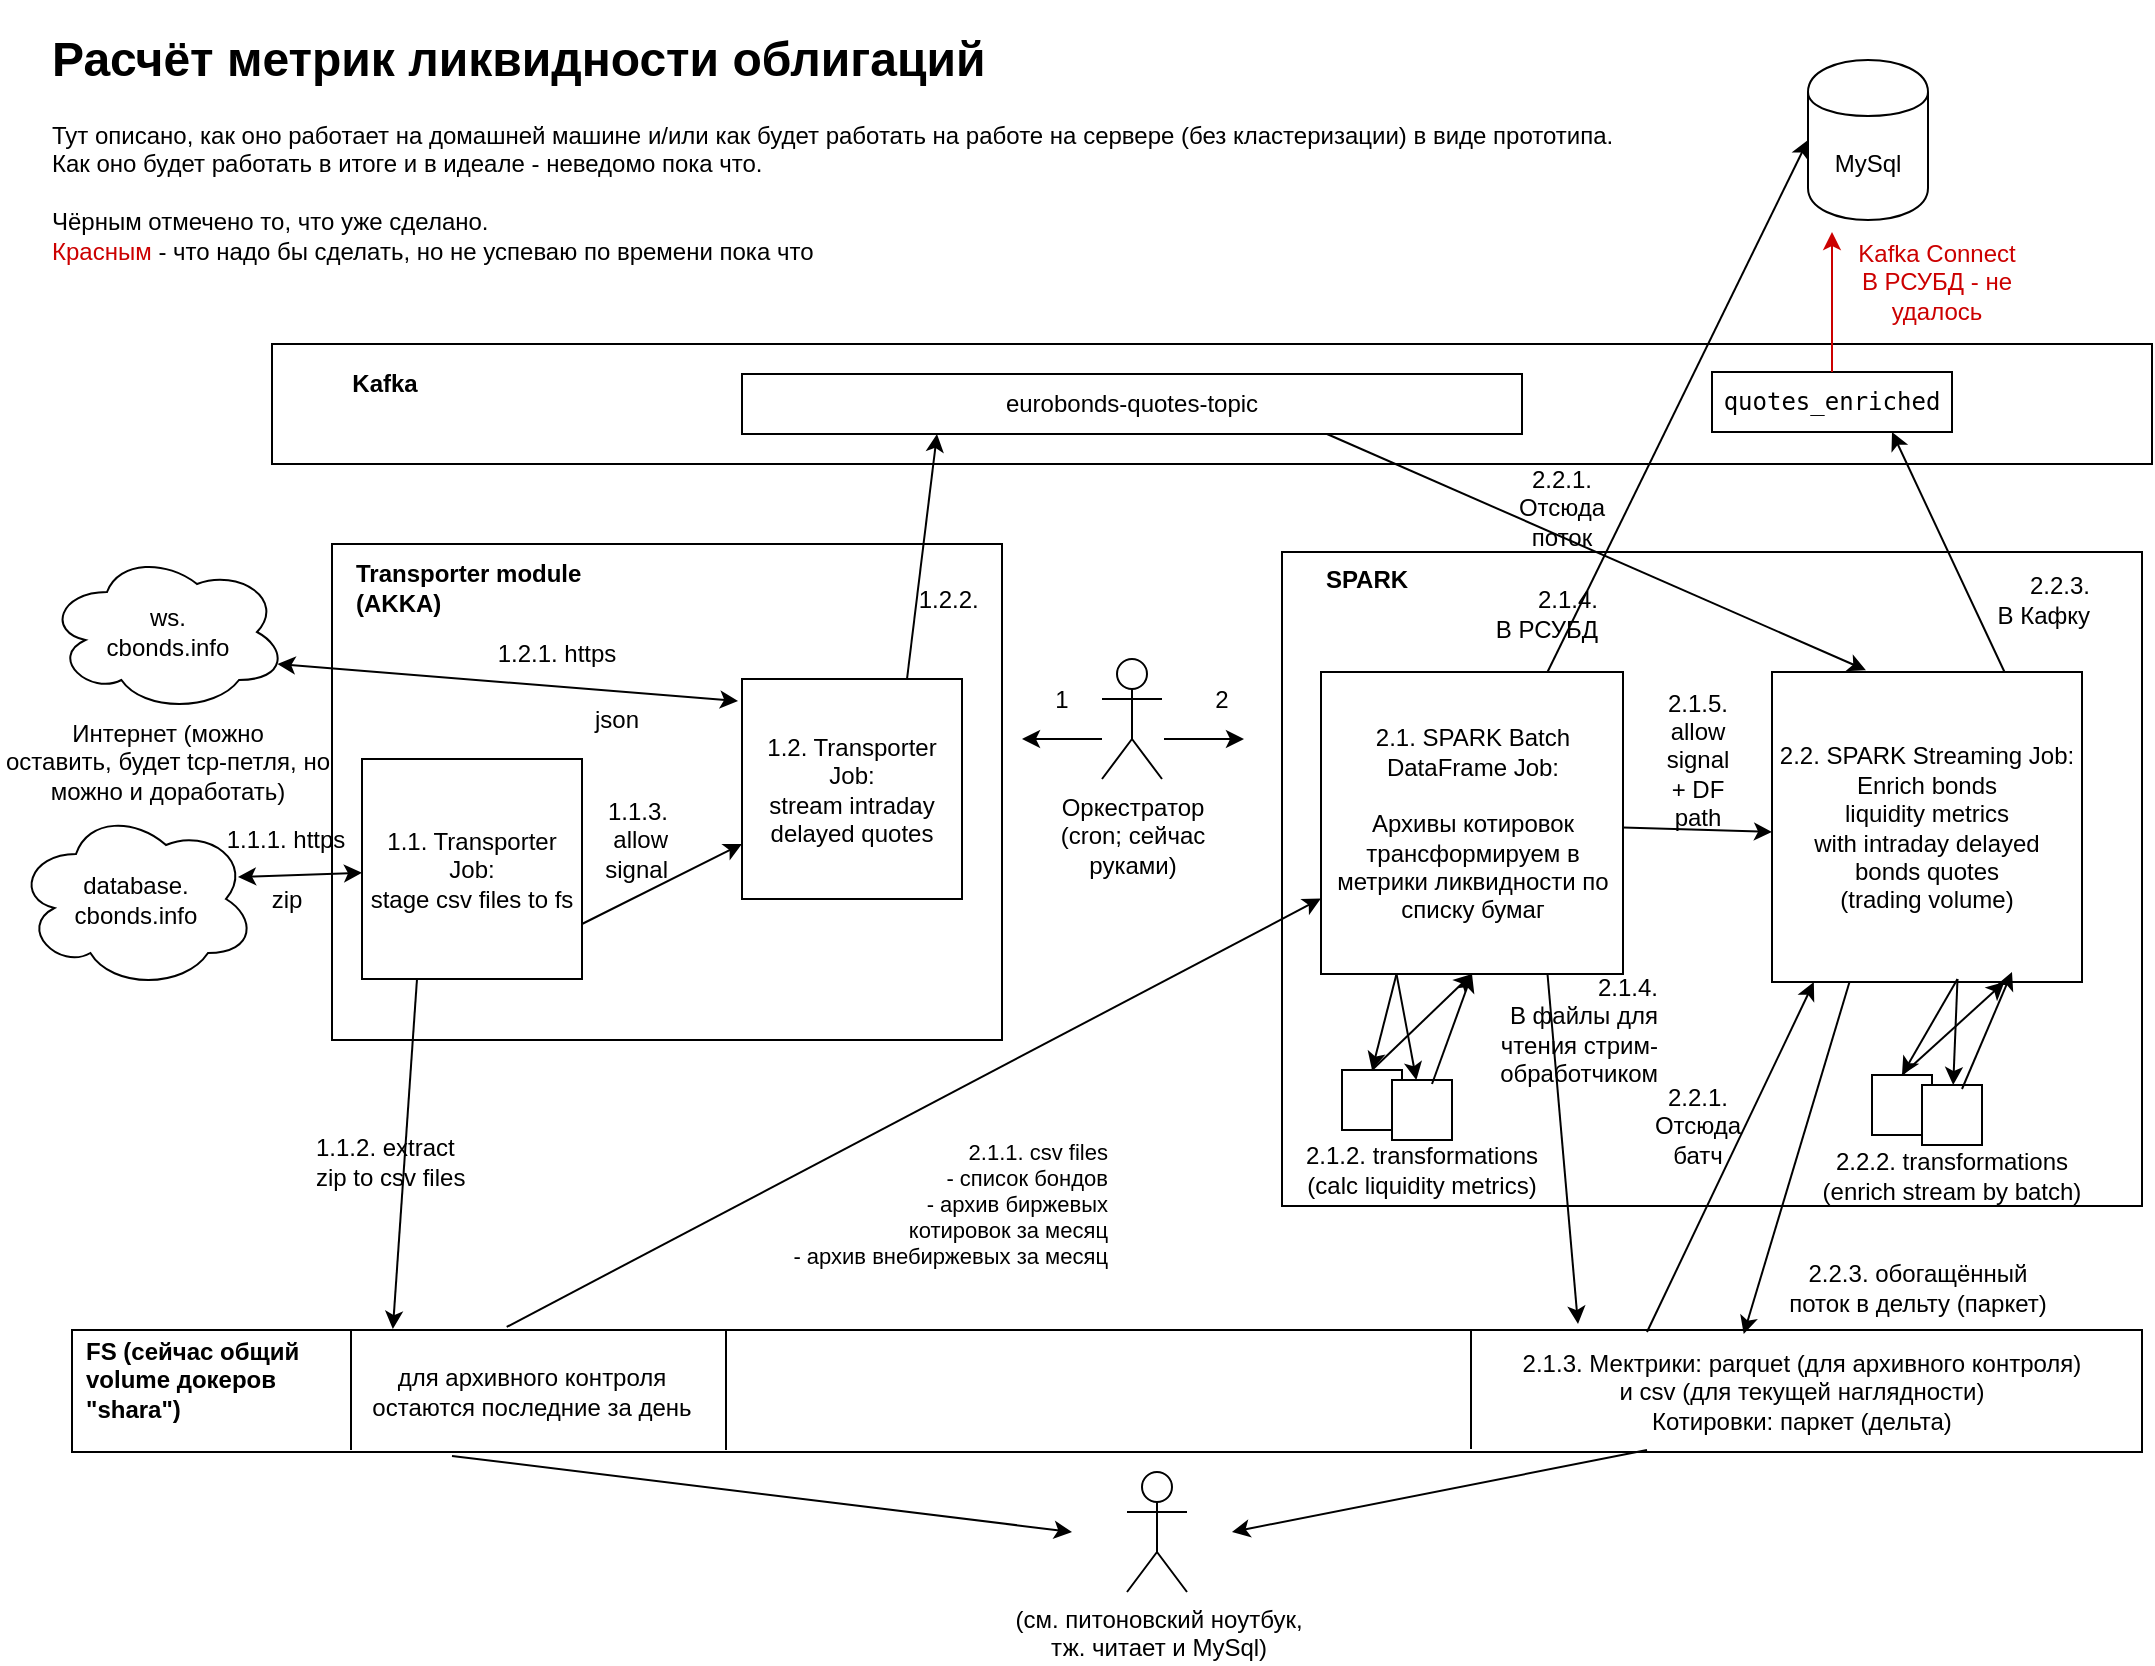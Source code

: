 <mxfile version="12.0.2" type="device" pages="1"><diagram name="Page-1" id="52a04d89-c75d-2922-d76d-85b35f80e030"><mxGraphModel dx="1341" dy="610" grid="1" gridSize="10" guides="1" tooltips="1" connect="1" arrows="1" fold="1" page="1" pageScale="1" pageWidth="1100" pageHeight="850" background="#ffffff" math="0" shadow="0"><root><mxCell id="0"/><mxCell id="1" parent="0"/><mxCell id="u4QCFXy-RTW34xqBZ_Ho-4" value="" style="rounded=0;whiteSpace=wrap;html=1;" parent="1" vertex="1"><mxGeometry x="170" y="276" width="335" height="248" as="geometry"/></mxCell><mxCell id="u4QCFXy-RTW34xqBZ_Ho-1" value="" style="rounded=0;whiteSpace=wrap;html=1;" parent="1" vertex="1"><mxGeometry x="40" y="669" width="1035" height="61" as="geometry"/></mxCell><mxCell id="u4QCFXy-RTW34xqBZ_Ho-2" value="1.1. Transporter Job:&lt;br&gt;stage csv files to fs" style="whiteSpace=wrap;html=1;aspect=fixed;" parent="1" vertex="1"><mxGeometry x="185" y="383.5" width="110" height="110" as="geometry"/></mxCell><mxCell id="u4QCFXy-RTW34xqBZ_Ho-5" value="Transporter module&lt;br&gt;(AKKA)" style="text;html=1;strokeColor=none;fillColor=none;align=left;verticalAlign=middle;whiteSpace=wrap;rounded=0;fontStyle=1" parent="1" vertex="1"><mxGeometry x="180" y="288" width="270" height="20" as="geometry"/></mxCell><mxCell id="u4QCFXy-RTW34xqBZ_Ho-6" value="Оркестратор&lt;br&gt;(cron; сейчас&lt;br&gt;руками)" style="shape=umlActor;verticalLabelPosition=bottom;labelBackgroundColor=#ffffff;verticalAlign=top;html=1;outlineConnect=0;" parent="1" vertex="1"><mxGeometry x="555" y="333.5" width="30" height="60" as="geometry"/></mxCell><mxCell id="u4QCFXy-RTW34xqBZ_Ho-7" value="" style="endArrow=classic;html=1;" parent="1" edge="1"><mxGeometry width="50" height="50" relative="1" as="geometry"><mxPoint x="555" y="373.5" as="sourcePoint"/><mxPoint x="515" y="373.5" as="targetPoint"/></mxGeometry></mxCell><mxCell id="u4QCFXy-RTW34xqBZ_Ho-8" value="database.&lt;br&gt;cbonds.info" style="ellipse;shape=cloud;whiteSpace=wrap;html=1;" parent="1" vertex="1"><mxGeometry x="12" y="408.5" width="120" height="90" as="geometry"/></mxCell><mxCell id="u4QCFXy-RTW34xqBZ_Ho-11" value="1.2. Transporter Job:&lt;br&gt;stream intraday delayed quotes" style="whiteSpace=wrap;html=1;aspect=fixed;strokeColor=#000000;fontColor=#000000;" parent="1" vertex="1"><mxGeometry x="375" y="343.5" width="110" height="110" as="geometry"/></mxCell><mxCell id="u4QCFXy-RTW34xqBZ_Ho-12" value="" style="endArrow=classic;html=1;" parent="1" edge="1"><mxGeometry width="50" height="50" relative="1" as="geometry"><mxPoint x="586" y="373.5" as="sourcePoint"/><mxPoint x="626" y="373.5" as="targetPoint"/></mxGeometry></mxCell><mxCell id="u4QCFXy-RTW34xqBZ_Ho-13" value="1.1.1. https" style="text;html=1;strokeColor=none;fillColor=none;align=center;verticalAlign=middle;whiteSpace=wrap;rounded=0;" parent="1" vertex="1"><mxGeometry x="113" y="414" width="68" height="20" as="geometry"/></mxCell><mxCell id="u4QCFXy-RTW34xqBZ_Ho-14" value="zip" style="text;html=1;strokeColor=none;fillColor=none;align=center;verticalAlign=middle;whiteSpace=wrap;rounded=0;" parent="1" vertex="1"><mxGeometry x="120" y="444" width="55" height="20" as="geometry"/></mxCell><mxCell id="u4QCFXy-RTW34xqBZ_Ho-15" value="" style="rounded=0;whiteSpace=wrap;html=1;" parent="1" vertex="1"><mxGeometry x="140" y="176" width="940" height="60" as="geometry"/></mxCell><mxCell id="u4QCFXy-RTW34xqBZ_Ho-16" value="" style="endArrow=classic;html=1;exitX=0.25;exitY=1;exitDx=0;exitDy=0;entryX=0.155;entryY=-0.008;entryDx=0;entryDy=0;entryPerimeter=0;" parent="1" source="u4QCFXy-RTW34xqBZ_Ho-2" target="u4QCFXy-RTW34xqBZ_Ho-1" edge="1"><mxGeometry width="50" height="50" relative="1" as="geometry"><mxPoint x="25" y="803.5" as="sourcePoint"/><mxPoint x="310" y="660" as="targetPoint"/></mxGeometry></mxCell><mxCell id="u4QCFXy-RTW34xqBZ_Ho-17" value="1.1.2. extract&lt;br&gt;zip to csv files" style="text;html=1;strokeColor=none;fillColor=none;align=left;verticalAlign=middle;whiteSpace=wrap;rounded=0;" parent="1" vertex="1"><mxGeometry x="160" y="571.5" width="95" height="27" as="geometry"/></mxCell><mxCell id="u4QCFXy-RTW34xqBZ_Ho-18" value="ws.&lt;br&gt;cbonds.info" style="ellipse;shape=cloud;whiteSpace=wrap;html=1;" parent="1" vertex="1"><mxGeometry x="27.5" y="280" width="120" height="80" as="geometry"/></mxCell><mxCell id="u4QCFXy-RTW34xqBZ_Ho-22" value="1.2.1. https" style="text;html=1;strokeColor=none;fillColor=none;align=center;verticalAlign=middle;whiteSpace=wrap;rounded=0;" parent="1" vertex="1"><mxGeometry x="250" y="321" width="65" height="20" as="geometry"/></mxCell><mxCell id="u4QCFXy-RTW34xqBZ_Ho-24" value="json" style="text;html=1;strokeColor=none;fillColor=none;align=center;verticalAlign=middle;whiteSpace=wrap;rounded=0;" parent="1" vertex="1"><mxGeometry x="290" y="354" width="45" height="20" as="geometry"/></mxCell><mxCell id="u4QCFXy-RTW34xqBZ_Ho-25" value="" style="endArrow=classic;html=1;exitX=0.75;exitY=0;exitDx=0;exitDy=0;entryX=0.25;entryY=1;entryDx=0;entryDy=0;strokeColor=#000000;" parent="1" source="u4QCFXy-RTW34xqBZ_Ho-11" target="u4QCFXy-RTW34xqBZ_Ho-56" edge="1"><mxGeometry width="50" height="50" relative="1" as="geometry"><mxPoint x="25" y="803.5" as="sourcePoint"/><mxPoint x="403" y="543.5" as="targetPoint"/></mxGeometry></mxCell><mxCell id="u4QCFXy-RTW34xqBZ_Ho-27" value="1" style="text;html=1;strokeColor=none;fillColor=none;align=center;verticalAlign=middle;whiteSpace=wrap;rounded=0;" parent="1" vertex="1"><mxGeometry x="515" y="343.5" width="40" height="20" as="geometry"/></mxCell><mxCell id="u4QCFXy-RTW34xqBZ_Ho-28" value="2" style="text;html=1;strokeColor=none;fillColor=none;align=center;verticalAlign=middle;whiteSpace=wrap;rounded=0;" parent="1" vertex="1"><mxGeometry x="595" y="343.5" width="40" height="20" as="geometry"/></mxCell><mxCell id="u4QCFXy-RTW34xqBZ_Ho-29" value="" style="endArrow=classic;startArrow=classic;html=1;exitX=0.96;exitY=0.7;exitDx=0;exitDy=0;exitPerimeter=0;entryX=-0.018;entryY=0.1;entryDx=0;entryDy=0;entryPerimeter=0;fontColor=#000000;strokeColor=#000000;" parent="1" source="u4QCFXy-RTW34xqBZ_Ho-18" target="u4QCFXy-RTW34xqBZ_Ho-11" edge="1"><mxGeometry width="50" height="50" relative="1" as="geometry"><mxPoint x="25" y="803.5" as="sourcePoint"/><mxPoint x="75" y="753.5" as="targetPoint"/></mxGeometry></mxCell><mxCell id="u4QCFXy-RTW34xqBZ_Ho-30" value="" style="endArrow=classic;startArrow=classic;html=1;exitX=0.925;exitY=0.378;exitDx=0;exitDy=0;exitPerimeter=0;" parent="1" source="u4QCFXy-RTW34xqBZ_Ho-8" target="u4QCFXy-RTW34xqBZ_Ho-2" edge="1"><mxGeometry width="50" height="50" relative="1" as="geometry"><mxPoint x="115" y="448.5" as="sourcePoint"/><mxPoint x="75" y="753.5" as="targetPoint"/></mxGeometry></mxCell><mxCell id="u4QCFXy-RTW34xqBZ_Ho-31" value="" style="rounded=0;whiteSpace=wrap;html=1;" parent="1" vertex="1"><mxGeometry x="645" y="280" width="430" height="327" as="geometry"/></mxCell><mxCell id="u4QCFXy-RTW34xqBZ_Ho-32" value="SPARK" style="text;html=1;strokeColor=none;fillColor=none;align=center;verticalAlign=middle;whiteSpace=wrap;rounded=0;fontStyle=1" parent="1" vertex="1"><mxGeometry x="645" y="284" width="85" height="20" as="geometry"/></mxCell><mxCell id="u4QCFXy-RTW34xqBZ_Ho-33" value="2.1. SPARK Batch&lt;br&gt;DataFrame Job:&lt;br&gt;&lt;br&gt;Архивы котировок трансформируем в метрики ликвидности по списку бумаг" style="whiteSpace=wrap;html=1;aspect=fixed;" parent="1" vertex="1"><mxGeometry x="664.5" y="340" width="151" height="151" as="geometry"/></mxCell><mxCell id="u4QCFXy-RTW34xqBZ_Ho-34" value="2.2. SPARK Streaming Job:&lt;br&gt;Enrich bonds&lt;br&gt;liquidity metrics&lt;br&gt;with&amp;nbsp;intraday delayed&lt;br&gt;bonds quotes&lt;br&gt;(trading volume)" style="whiteSpace=wrap;html=1;aspect=fixed;strokeColor=#000000;" parent="1" vertex="1"><mxGeometry x="890" y="340" width="155" height="155" as="geometry"/></mxCell><mxCell id="u4QCFXy-RTW34xqBZ_Ho-35" value="" style="endArrow=classic;html=1;exitX=1;exitY=0.75;exitDx=0;exitDy=0;entryX=0;entryY=0.75;entryDx=0;entryDy=0;strokeColor=#000000;" parent="1" source="u4QCFXy-RTW34xqBZ_Ho-2" target="u4QCFXy-RTW34xqBZ_Ho-11" edge="1"><mxGeometry width="50" height="50" relative="1" as="geometry"><mxPoint x="310" y="464" as="sourcePoint"/><mxPoint x="360" y="414" as="targetPoint"/></mxGeometry></mxCell><mxCell id="u4QCFXy-RTW34xqBZ_Ho-36" value="1.1.3. allow&lt;br&gt;signal" style="text;html=1;strokeColor=none;fillColor=none;align=right;verticalAlign=middle;whiteSpace=wrap;rounded=0;" parent="1" vertex="1"><mxGeometry x="300" y="413.5" width="40" height="20" as="geometry"/></mxCell><mxCell id="u4QCFXy-RTW34xqBZ_Ho-37" value="1.2.2.&amp;nbsp;" style="text;html=1;strokeColor=none;fillColor=none;align=center;verticalAlign=middle;whiteSpace=wrap;rounded=0;fontColor=#000000;" parent="1" vertex="1"><mxGeometry x="460" y="293.5" width="40" height="20" as="geometry"/></mxCell><mxCell id="u4QCFXy-RTW34xqBZ_Ho-38" value="" style="whiteSpace=wrap;html=1;aspect=fixed;strokeColor=#000000;" parent="1" vertex="1"><mxGeometry x="675" y="539" width="30" height="30" as="geometry"/></mxCell><mxCell id="u4QCFXy-RTW34xqBZ_Ho-39" value="" style="whiteSpace=wrap;html=1;aspect=fixed;strokeColor=#000000;" parent="1" vertex="1"><mxGeometry x="700" y="544" width="30" height="30" as="geometry"/></mxCell><mxCell id="u4QCFXy-RTW34xqBZ_Ho-40" value="" style="endArrow=classic;html=1;exitX=0.25;exitY=1;exitDx=0;exitDy=0;entryX=0.5;entryY=0;entryDx=0;entryDy=0;strokeColor=#000000;" parent="1" source="u4QCFXy-RTW34xqBZ_Ho-33" target="u4QCFXy-RTW34xqBZ_Ho-38" edge="1"><mxGeometry width="50" height="50" relative="1" as="geometry"><mxPoint x="20" y="796" as="sourcePoint"/><mxPoint x="70" y="746" as="targetPoint"/></mxGeometry></mxCell><mxCell id="u4QCFXy-RTW34xqBZ_Ho-41" value="" style="endArrow=classic;html=1;exitX=0.25;exitY=1;exitDx=0;exitDy=0;strokeColor=#000000;" parent="1" source="u4QCFXy-RTW34xqBZ_Ho-33" target="u4QCFXy-RTW34xqBZ_Ho-39" edge="1"><mxGeometry width="50" height="50" relative="1" as="geometry"><mxPoint x="20" y="796" as="sourcePoint"/><mxPoint x="70" y="746" as="targetPoint"/></mxGeometry></mxCell><mxCell id="u4QCFXy-RTW34xqBZ_Ho-42" value="" style="endArrow=classic;html=1;entryX=0.5;entryY=1;entryDx=0;entryDy=0;exitX=0.5;exitY=0;exitDx=0;exitDy=0;strokeColor=#000000;" parent="1" source="u4QCFXy-RTW34xqBZ_Ho-38" target="u4QCFXy-RTW34xqBZ_Ho-33" edge="1"><mxGeometry width="50" height="50" relative="1" as="geometry"><mxPoint x="20" y="796" as="sourcePoint"/><mxPoint x="70" y="746" as="targetPoint"/></mxGeometry></mxCell><mxCell id="u4QCFXy-RTW34xqBZ_Ho-43" value="" style="endArrow=classic;html=1;strokeColor=#000000;entryX=0.5;entryY=1;entryDx=0;entryDy=0;" parent="1" target="u4QCFXy-RTW34xqBZ_Ho-33" edge="1"><mxGeometry width="50" height="50" relative="1" as="geometry"><mxPoint x="720" y="546" as="sourcePoint"/><mxPoint x="750" y="496" as="targetPoint"/></mxGeometry></mxCell><mxCell id="u4QCFXy-RTW34xqBZ_Ho-44" value="" style="endArrow=classic;html=1;entryX=0;entryY=0.75;entryDx=0;entryDy=0;exitX=0.21;exitY=-0.025;exitDx=0;exitDy=0;exitPerimeter=0;" parent="1" source="u4QCFXy-RTW34xqBZ_Ho-1" target="u4QCFXy-RTW34xqBZ_Ho-33" edge="1"><mxGeometry width="50" height="50" relative="1" as="geometry"><mxPoint x="560" y="656" as="sourcePoint"/><mxPoint x="70" y="746" as="targetPoint"/></mxGeometry></mxCell><mxCell id="u4QCFXy-RTW34xqBZ_Ho-45" value="2.1.1. csv files&lt;br style=&quot;font-size: 11px&quot;&gt;- список бондов&lt;br style=&quot;font-size: 11px&quot;&gt;- архив биржевых&lt;br&gt;котировок за месяц&lt;br style=&quot;font-size: 11px&quot;&gt;- архив внебиржевых за месяц" style="text;html=1;strokeColor=none;fillColor=none;align=right;verticalAlign=middle;whiteSpace=wrap;rounded=0;fontSize=11;" parent="1" vertex="1"><mxGeometry x="400" y="573.5" width="160" height="64" as="geometry"/></mxCell><mxCell id="u4QCFXy-RTW34xqBZ_Ho-46" value="2.1.2. transformations&lt;br&gt;(calc liquidity metrics)" style="text;html=1;strokeColor=none;fillColor=none;align=center;verticalAlign=middle;whiteSpace=wrap;rounded=0;" parent="1" vertex="1"><mxGeometry x="650" y="579" width="130" height="20" as="geometry"/></mxCell><mxCell id="u4QCFXy-RTW34xqBZ_Ho-47" value="" style="endArrow=classic;html=1;exitX=0.75;exitY=1;exitDx=0;exitDy=0;strokeColor=#000000;fontColor=#000000;" parent="1" source="u4QCFXy-RTW34xqBZ_Ho-33" edge="1"><mxGeometry width="50" height="50" relative="1" as="geometry"><mxPoint x="20" y="796" as="sourcePoint"/><mxPoint x="793" y="666" as="targetPoint"/></mxGeometry></mxCell><mxCell id="u4QCFXy-RTW34xqBZ_Ho-48" value="&lt;font color=&quot;#000000&quot;&gt;2.1.3. Мектрики: parquet (для архивного контроля)&lt;br&gt;и csv (для текущей наглядности)&lt;br&gt;Котировки: паркет (дельта)&lt;/font&gt;" style="text;html=1;strokeColor=none;fillColor=none;align=center;verticalAlign=middle;whiteSpace=wrap;rounded=0;fontColor=#66B2FF;labelBackgroundColor=none;" parent="1" vertex="1"><mxGeometry x="750" y="670" width="310" height="59" as="geometry"/></mxCell><mxCell id="u4QCFXy-RTW34xqBZ_Ho-49" value="" style="endArrow=classic;html=1;exitX=0.75;exitY=0;exitDx=0;exitDy=0;entryX=0;entryY=0.5;entryDx=0;entryDy=0;strokeColor=#000000;" parent="1" source="u4QCFXy-RTW34xqBZ_Ho-33" target="u4QCFXy-RTW34xqBZ_Ho-66" edge="1"><mxGeometry width="50" height="50" relative="1" as="geometry"><mxPoint x="20" y="796" as="sourcePoint"/><mxPoint x="70" y="746" as="targetPoint"/></mxGeometry></mxCell><mxCell id="u4QCFXy-RTW34xqBZ_Ho-50" value="2.1.4.&lt;br&gt;В РСУБД" style="text;html=1;strokeColor=none;fillColor=none;align=right;verticalAlign=middle;whiteSpace=wrap;rounded=0;fontColor=#000000;" parent="1" vertex="1"><mxGeometry x="745" y="305.5" width="60" height="10" as="geometry"/></mxCell><mxCell id="u4QCFXy-RTW34xqBZ_Ho-53" value="&lt;pre style=&quot;font-family: &amp;quot;dejavu sans mono&amp;quot;;&quot;&gt;&lt;font&gt;quotes_enriched&lt;/font&gt;&lt;/pre&gt;" style="rounded=0;whiteSpace=wrap;html=1;strokeColor=#000000;fontColor=#000000;labelBackgroundColor=none;" parent="1" vertex="1"><mxGeometry x="860" y="190" width="120" height="30" as="geometry"/></mxCell><mxCell id="u4QCFXy-RTW34xqBZ_Ho-54" value="" style="endArrow=classic;html=1;exitX=0.75;exitY=0;exitDx=0;exitDy=0;entryX=0.75;entryY=1;entryDx=0;entryDy=0;strokeColor=#000000;" parent="1" source="u4QCFXy-RTW34xqBZ_Ho-34" target="u4QCFXy-RTW34xqBZ_Ho-53" edge="1"><mxGeometry width="50" height="50" relative="1" as="geometry"><mxPoint x="20" y="796" as="sourcePoint"/><mxPoint x="70" y="746" as="targetPoint"/></mxGeometry></mxCell><mxCell id="u4QCFXy-RTW34xqBZ_Ho-55" value="2.2.3.&lt;br&gt;В Кафку" style="text;html=1;strokeColor=none;fillColor=none;align=right;verticalAlign=middle;whiteSpace=wrap;rounded=0;fontColor=#000000;" parent="1" vertex="1"><mxGeometry x="968" y="299" width="83" height="10" as="geometry"/></mxCell><mxCell id="u4QCFXy-RTW34xqBZ_Ho-56" value="eurobonds-quotes-topic" style="rounded=0;whiteSpace=wrap;html=1;strokeColor=#000000;" parent="1" vertex="1"><mxGeometry x="375" y="191" width="390" height="30" as="geometry"/></mxCell><mxCell id="u4QCFXy-RTW34xqBZ_Ho-57" value="Kafka" style="text;html=1;strokeColor=none;fillColor=none;align=center;verticalAlign=middle;whiteSpace=wrap;rounded=0;fontStyle=1" parent="1" vertex="1"><mxGeometry x="160" y="186" width="73" height="20" as="geometry"/></mxCell><mxCell id="u4QCFXy-RTW34xqBZ_Ho-64" value="" style="endArrow=classic;html=1;strokeColor=#CC0000;strokeWidth=1;fontColor=#CC0000;exitX=0.5;exitY=0;exitDx=0;exitDy=0;" parent="1" source="u4QCFXy-RTW34xqBZ_Ho-53" edge="1"><mxGeometry width="50" height="50" relative="1" as="geometry"><mxPoint x="140" y="170" as="sourcePoint"/><mxPoint x="920" y="120" as="targetPoint"/></mxGeometry></mxCell><mxCell id="u4QCFXy-RTW34xqBZ_Ho-65" value="Kafka Connect&lt;br&gt;&lt;span style=&quot;text-align: right&quot;&gt;В РСУБД - не удалось&lt;/span&gt;" style="text;html=1;strokeColor=none;fillColor=none;align=center;verticalAlign=middle;whiteSpace=wrap;rounded=0;fontColor=#CC0000;" parent="1" vertex="1"><mxGeometry x="925" y="140" width="95" height="10" as="geometry"/></mxCell><mxCell id="u4QCFXy-RTW34xqBZ_Ho-66" value="MySql" style="shape=cylinder;whiteSpace=wrap;html=1;boundedLbl=1;backgroundOutline=1;strokeColor=#000000;fontColor=#000000;" parent="1" vertex="1"><mxGeometry x="908" y="34" width="60" height="80" as="geometry"/></mxCell><mxCell id="u4QCFXy-RTW34xqBZ_Ho-67" value="" style="endArrow=classic;html=1;strokeColor=#000000;strokeWidth=1;fontColor=#66B2FF;entryX=0.303;entryY=-0.006;entryDx=0;entryDy=0;entryPerimeter=0;exitX=0.75;exitY=1;exitDx=0;exitDy=0;" parent="1" source="u4QCFXy-RTW34xqBZ_Ho-56" target="u4QCFXy-RTW34xqBZ_Ho-34" edge="1"><mxGeometry width="50" height="50" relative="1" as="geometry"><mxPoint x="705" y="139" as="sourcePoint"/><mxPoint x="755" y="89" as="targetPoint"/></mxGeometry></mxCell><mxCell id="u4QCFXy-RTW34xqBZ_Ho-68" value="" style="whiteSpace=wrap;html=1;aspect=fixed;strokeColor=#000000;" parent="1" vertex="1"><mxGeometry x="940" y="541.5" width="30" height="30" as="geometry"/></mxCell><mxCell id="u4QCFXy-RTW34xqBZ_Ho-69" value="" style="whiteSpace=wrap;html=1;aspect=fixed;strokeColor=#000000;" parent="1" vertex="1"><mxGeometry x="965" y="546.5" width="30" height="30" as="geometry"/></mxCell><mxCell id="u4QCFXy-RTW34xqBZ_Ho-70" value="" style="endArrow=classic;html=1;exitX=0.25;exitY=1;exitDx=0;exitDy=0;entryX=0.5;entryY=0;entryDx=0;entryDy=0;strokeColor=#000000;" parent="1" target="u4QCFXy-RTW34xqBZ_Ho-68" edge="1"><mxGeometry width="50" height="50" relative="1" as="geometry"><mxPoint x="982.75" y="493.5" as="sourcePoint"/><mxPoint x="335" y="748.5" as="targetPoint"/></mxGeometry></mxCell><mxCell id="u4QCFXy-RTW34xqBZ_Ho-71" value="" style="endArrow=classic;html=1;exitX=0.25;exitY=1;exitDx=0;exitDy=0;strokeColor=#000000;" parent="1" target="u4QCFXy-RTW34xqBZ_Ho-69" edge="1"><mxGeometry width="50" height="50" relative="1" as="geometry"><mxPoint x="982.75" y="493.5" as="sourcePoint"/><mxPoint x="335" y="748.5" as="targetPoint"/></mxGeometry></mxCell><mxCell id="u4QCFXy-RTW34xqBZ_Ho-72" value="" style="endArrow=classic;html=1;entryX=0.75;entryY=1;entryDx=0;entryDy=0;exitX=0.5;exitY=0;exitDx=0;exitDy=0;strokeColor=#000000;" parent="1" source="u4QCFXy-RTW34xqBZ_Ho-68" target="u4QCFXy-RTW34xqBZ_Ho-34" edge="1"><mxGeometry width="50" height="50" relative="1" as="geometry"><mxPoint x="285" y="798.5" as="sourcePoint"/><mxPoint x="1020.5" y="493.5" as="targetPoint"/></mxGeometry></mxCell><mxCell id="u4QCFXy-RTW34xqBZ_Ho-73" value="" style="endArrow=classic;html=1;strokeColor=#000000;" parent="1" edge="1"><mxGeometry width="50" height="50" relative="1" as="geometry"><mxPoint x="985" y="548.5" as="sourcePoint"/><mxPoint x="1010" y="490" as="targetPoint"/></mxGeometry></mxCell><mxCell id="u4QCFXy-RTW34xqBZ_Ho-74" value="2.2.2. transformations&lt;br&gt;(enrich stream by batch)" style="text;html=1;strokeColor=none;fillColor=none;align=center;verticalAlign=middle;whiteSpace=wrap;rounded=0;fontColor=#000000;" parent="1" vertex="1"><mxGeometry x="900" y="582" width="160" height="20" as="geometry"/></mxCell><mxCell id="u4QCFXy-RTW34xqBZ_Ho-75" value="2.2.1. Отсюда поток" style="text;html=1;strokeColor=none;fillColor=none;align=center;verticalAlign=middle;whiteSpace=wrap;rounded=0;fontColor=#000000;" parent="1" vertex="1"><mxGeometry x="765" y="248" width="40" height="20" as="geometry"/></mxCell><mxCell id="u4QCFXy-RTW34xqBZ_Ho-76" value="Интернет (можно оставить,&amp;nbsp;будет tcp-петля, но можно и доработать)" style="text;html=1;strokeColor=none;fillColor=none;align=center;verticalAlign=middle;whiteSpace=wrap;rounded=0;fontColor=#000000;" parent="1" vertex="1"><mxGeometry x="4.5" y="374.5" width="166" height="20" as="geometry"/></mxCell><mxCell id="u4QCFXy-RTW34xqBZ_Ho-80" value="&lt;font color=&quot;#000000&quot;&gt;для архивного контроля остаются последние за день&lt;/font&gt;" style="rounded=0;whiteSpace=wrap;html=1;labelBackgroundColor=none;strokeColor=none;fontColor=#CC6600;" parent="1" vertex="1"><mxGeometry x="175" y="679.5" width="190" height="40" as="geometry"/></mxCell><mxCell id="u4QCFXy-RTW34xqBZ_Ho-81" value="&lt;font color=&quot;#000000&quot;&gt;(см. питоновский ноутбук,&lt;br&gt;тж. читает и MySql)&lt;br&gt;&lt;/font&gt;" style="shape=umlActor;verticalLabelPosition=bottom;labelBackgroundColor=#ffffff;verticalAlign=top;html=1;outlineConnect=0;strokeColor=#000000;fontColor=#CC6600;" parent="1" vertex="1"><mxGeometry x="567.5" y="740" width="30" height="60" as="geometry"/></mxCell><mxCell id="u4QCFXy-RTW34xqBZ_Ho-82" value="" style="endArrow=classic;html=1;strokeColor=#000000;strokeWidth=1;fontColor=#000000;exitX=0.25;exitY=1;exitDx=0;exitDy=0;" parent="1" source="u4QCFXy-RTW34xqBZ_Ho-48" edge="1"><mxGeometry width="50" height="50" relative="1" as="geometry"><mxPoint x="10" y="920" as="sourcePoint"/><mxPoint x="620" y="770" as="targetPoint"/></mxGeometry></mxCell><mxCell id="u4QCFXy-RTW34xqBZ_Ho-87" value="&lt;h1&gt;&lt;font color=&quot;#000000&quot;&gt;Расчёт метрик ликвидности облигаций&lt;/font&gt;&lt;/h1&gt;&lt;p&gt;&lt;font color=&quot;#000000&quot;&gt;Тут описано, как оно работает на домашней машине и/или как будет работать на работе на сервере (без кластеризации) в виде прототипа.&lt;br&gt;Как оно будет работать в итоге и в идеале - неведомо пока что.&lt;br&gt;&lt;/font&gt;&lt;br&gt;&lt;font color=&quot;#000000&quot;&gt;Чёрным отмечено то, что уже сделано.&lt;br&gt;&lt;/font&gt;&lt;font color=&quot;#cc0000&quot;&gt;Красным&lt;/font&gt;&lt;font color=&quot;#66b2ff&quot;&gt;&amp;nbsp;&lt;/font&gt;&lt;font color=&quot;#000000&quot;&gt;- что надо бы сделать, но не успеваю по времени пока что&lt;/font&gt;&lt;/p&gt;" style="text;html=1;strokeColor=none;fillColor=none;spacing=5;spacingTop=-20;whiteSpace=wrap;overflow=hidden;rounded=0;labelBackgroundColor=none;fontColor=#CC6600;" parent="1" vertex="1"><mxGeometry x="25" y="14" width="815" height="146" as="geometry"/></mxCell><mxCell id="u4QCFXy-RTW34xqBZ_Ho-88" value="" style="endArrow=classic;html=1;strokeColor=#000000;strokeWidth=1;fontColor=#CC6600;" parent="1" edge="1"><mxGeometry width="50" height="50" relative="1" as="geometry"><mxPoint x="230" y="732" as="sourcePoint"/><mxPoint x="540" y="770" as="targetPoint"/></mxGeometry></mxCell><mxCell id="u4QCFXy-RTW34xqBZ_Ho-90" value="" style="endArrow=none;html=1;strokeColor=#000000;strokeWidth=1;fontColor=#CC6600;exitX=0.25;exitY=1;exitDx=0;exitDy=0;entryX=0.25;entryY=0;entryDx=0;entryDy=0;" parent="1" edge="1"><mxGeometry width="50" height="50" relative="1" as="geometry"><mxPoint x="739.5" y="728.5" as="sourcePoint"/><mxPoint x="739.5" y="668.5" as="targetPoint"/></mxGeometry></mxCell><mxCell id="u4QCFXy-RTW34xqBZ_Ho-93" value="&lt;b style=&quot;color: rgb(0 , 0 , 0) ; font-size: 12px&quot;&gt;FS (сейчас общий volume докеров &quot;shara&quot;)&lt;/b&gt;" style="text;html=1;strokeColor=none;fillColor=none;align=left;verticalAlign=middle;whiteSpace=wrap;rounded=0;labelBackgroundColor=none;fontSize=11;fontColor=#CC6600;" parent="1" vertex="1"><mxGeometry x="45" y="684" width="115" height="20" as="geometry"/></mxCell><mxCell id="u4QCFXy-RTW34xqBZ_Ho-95" value="" style="endArrow=none;html=1;strokeColor=#000000;strokeWidth=1;fontColor=#CC6600;exitX=0.25;exitY=1;exitDx=0;exitDy=0;entryX=0.25;entryY=0;entryDx=0;entryDy=0;" parent="1" edge="1"><mxGeometry width="50" height="50" relative="1" as="geometry"><mxPoint x="367" y="729" as="sourcePoint"/><mxPoint x="367.0" y="669" as="targetPoint"/></mxGeometry></mxCell><mxCell id="u4QCFXy-RTW34xqBZ_Ho-96" value="" style="endArrow=none;html=1;strokeColor=#000000;strokeWidth=1;fontColor=#CC6600;exitX=0.25;exitY=1;exitDx=0;exitDy=0;entryX=0.25;entryY=0;entryDx=0;entryDy=0;" parent="1" edge="1"><mxGeometry width="50" height="50" relative="1" as="geometry"><mxPoint x="179.5" y="729" as="sourcePoint"/><mxPoint x="179.5" y="669" as="targetPoint"/></mxGeometry></mxCell><mxCell id="u4QCFXy-RTW34xqBZ_Ho-97" value="2.1.5. allow signal + DF path" style="text;html=1;strokeColor=none;fillColor=none;align=center;verticalAlign=middle;whiteSpace=wrap;rounded=0;labelBackgroundColor=#ffffff;" parent="1" vertex="1"><mxGeometry x="833" y="373.5" width="40" height="20" as="geometry"/></mxCell><mxCell id="u4QCFXy-RTW34xqBZ_Ho-100" value="" style="endArrow=classic;html=1;strokeColor=#000000;strokeWidth=1;fontSize=11;fontColor=#CC6600;" parent="1" source="u4QCFXy-RTW34xqBZ_Ho-33" edge="1"><mxGeometry width="50" height="50" relative="1" as="geometry"><mxPoint x="850" y="470" as="sourcePoint"/><mxPoint x="890" y="420" as="targetPoint"/></mxGeometry></mxCell><mxCell id="x23plWeizIhdkry8e4M4-1" value="" style="endArrow=classic;html=1;strokeColor=#000000;fontColor=#000000;exitX=0.25;exitY=1;exitDx=0;exitDy=0;entryX=0.406;entryY=0.017;entryDx=0;entryDy=0;entryPerimeter=0;" parent="1" source="u4QCFXy-RTW34xqBZ_Ho-34" target="u4QCFXy-RTW34xqBZ_Ho-48" edge="1"><mxGeometry width="50" height="50" relative="1" as="geometry"><mxPoint x="920" y="670" as="sourcePoint"/><mxPoint x="970" y="620" as="targetPoint"/></mxGeometry></mxCell><mxCell id="x23plWeizIhdkry8e4M4-2" value="" style="endArrow=classic;html=1;strokeColor=#000000;fontColor=#000000;entryX=0.135;entryY=1;entryDx=0;entryDy=0;entryPerimeter=0;exitX=0.25;exitY=0;exitDx=0;exitDy=0;" parent="1" source="u4QCFXy-RTW34xqBZ_Ho-48" target="u4QCFXy-RTW34xqBZ_Ho-34" edge="1"><mxGeometry width="50" height="50" relative="1" as="geometry"><mxPoint x="850" y="650" as="sourcePoint"/><mxPoint x="900" y="600" as="targetPoint"/></mxGeometry></mxCell><mxCell id="x23plWeizIhdkry8e4M4-3" value="2.2.1. Отсюда батч" style="text;html=1;strokeColor=none;fillColor=none;align=center;verticalAlign=middle;whiteSpace=wrap;rounded=0;fontColor=#000000;" parent="1" vertex="1"><mxGeometry x="833" y="556.5" width="40" height="20" as="geometry"/></mxCell><mxCell id="x23plWeizIhdkry8e4M4-4" value="2.2.3. обогащённый поток в дельту (паркет)" style="text;html=1;strokeColor=none;fillColor=none;align=center;verticalAlign=middle;whiteSpace=wrap;rounded=0;fontColor=#000000;" parent="1" vertex="1"><mxGeometry x="893" y="637.5" width="140" height="20" as="geometry"/></mxCell><mxCell id="x23plWeizIhdkry8e4M4-8" value="2.1.4.&lt;br&gt;В файлы для чтения стрим- обработчиком" style="text;html=1;strokeColor=none;fillColor=none;align=right;verticalAlign=middle;whiteSpace=wrap;rounded=0;fontColor=#000000;" parent="1" vertex="1"><mxGeometry x="775" y="514" width="60" height="10" as="geometry"/></mxCell></root></mxGraphModel></diagram></mxfile>